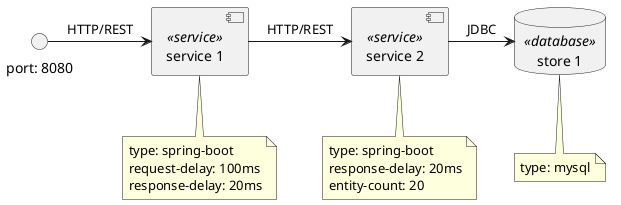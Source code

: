 @startuml

database "store 1" <<database>>
note bottom of "store 1" {
    type: mysql
}

component "service 1" <<service>>
note bottom of "service 1" {
    type: spring-boot
    request-delay: 100ms
    response-delay: 20ms
}

component "service 2" <<service>>
note bottom of "service 2" {
    type: spring-boot
    response-delay: 20ms
    entity-count: 20
}

interface "port: 8080"

[service 1] -> [service 2]: HTTP/REST

[service 2] -> [store 1]: JDBC

[port: 8080] -> [service 1]: HTTP/REST

@enduml
